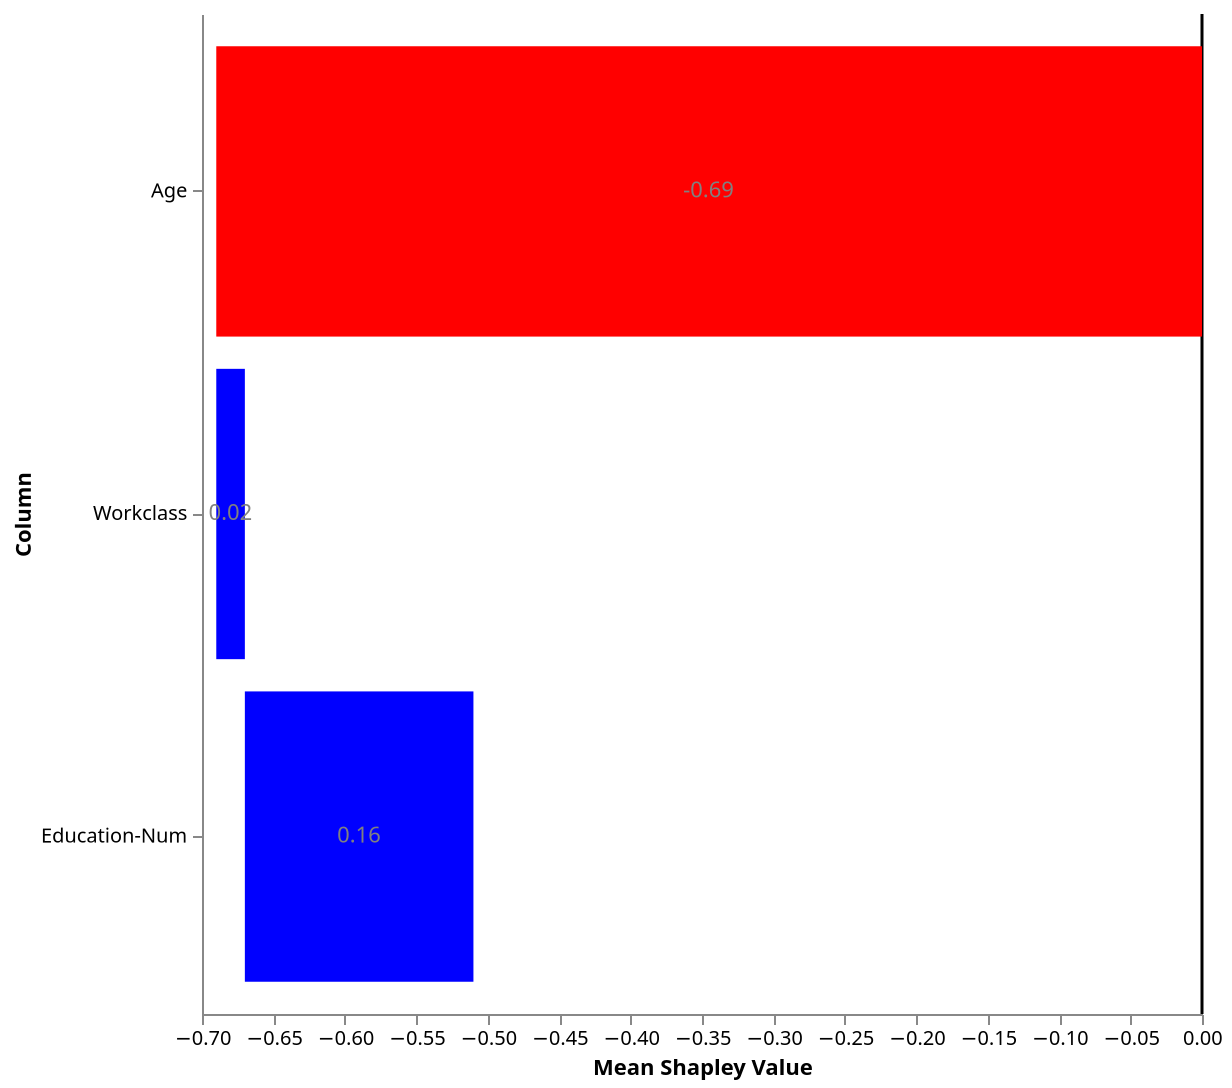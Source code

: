 {
    "$schema": "https://vega.github.io/schema/vega/v5.json",
    "description": "Mean Shapley Values Bar Plot with Accumulated Bars.",
    "width": 500,
    "height": 500,
    "padding": 5,
    "data": [
      {
        "name": "table",
        "values": [
          {"Column": "Age", "Mean Shapley Value": -0.6932834614},
          {"Column": "Workclass", "Mean Shapley Value": 0.0160077181},
          {"Column": "Education-Num", "Mean Shapley Value": 0.1593687901}
        ],
        "transform": [
          {
            "type": "formula",
            "expr": "round(datum['Mean Shapley Value'] * 100) / 100",
            "as": "Rounded Mean Shapley Value"
          },
          {
            "type": "window",
            "sort": [{"field": "Column"}],
            "ops": ["sum"],
            "fields": ["Rounded Mean Shapley Value"],
            "as": ["cumulative_sum"],
            "frame": [null, 0]
          },
          {
            "type": "formula",
            "expr": "datum.cumulative_sum - datum['Rounded Mean Shapley Value']",
            "as": "start"
          }
        ]
      }
    ],
    "scales": [
      {
        "name": "yscale",
        "type": "band",
        "domain": {"data": "table", "field": "Column"},
        "range": "height",
        "padding": 0.1
      },
      {
        "name": "xscale",
        "type": "linear",
        "domain": {
          "data": "table",
          "fields": ["start", "cumulative_sum"]
        },
        "range": "width",
        "nice": true,
        "zero": true
      }
    ],
    "axes": [
      {"orient": "left", "scale": "yscale", "title": "Column"},
      {"orient": "bottom", "scale": "xscale", "title": "Mean Shapley Value"}
    ],
    "marks": [
      {
        "type": "rule",
        "encode": {
          "enter": {
            "x": {"scale": "xscale", "value": 0},
            "y": {"value": 0},
            "y2": {"signal": "height"},
            "strokeWidth": {"value": 1.5},
            "stroke": {"value": "black"}
          }
        }
      },
      {
        "type": "rect",
        "from": {"data": "table"},
        "encode": {
          "enter": {
            "y": {"scale": "yscale", "field": "Column"},
            "height": {"scale": "yscale", "band": 1},
            "x": {"scale": "xscale", "field": "start"},
            "x2": {"scale": "xscale", "field": "cumulative_sum"}
          },
          "update": {
            "fill": [
              {"test": "datum['Rounded Mean Shapley Value'] < 0", "value": "red"},
              {"test": "datum['Rounded Mean Shapley Value'] >= 0", "value": "blue"}
            ]
          },
          "hover": {
            "fill": {"value": "lightgrey"}
          }
        }
      },
      {
        "type": "text",
        "from": {"data": "table"},
        "encode": {
          "enter": {
            "y": {"scale": "yscale", "field": "Column", "band": 0.5},
            "x": {"scale": "xscale", "signal": "(datum.start + datum.cumulative_sum) / 2"},
            "align": {"value": "center"},
            "baseline": {"value": "middle"},
            "text": {"field": "Rounded Mean Shapley Value"},
            "fill": {"value": "grey"}
          }
        }
      }
    ]
  }
  